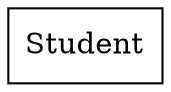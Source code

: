 digraph Practica2 {
	graph [bb="0,0,56,36"];
	node [label="\N"];
	Student	 [color="0.0,0.0,0.0",
		fontcolor="0.0,0.0,0.0",
		height=0.5,
		label=Student,
		pos="28,18",
		shape=box,
		width=0.79167];
}
